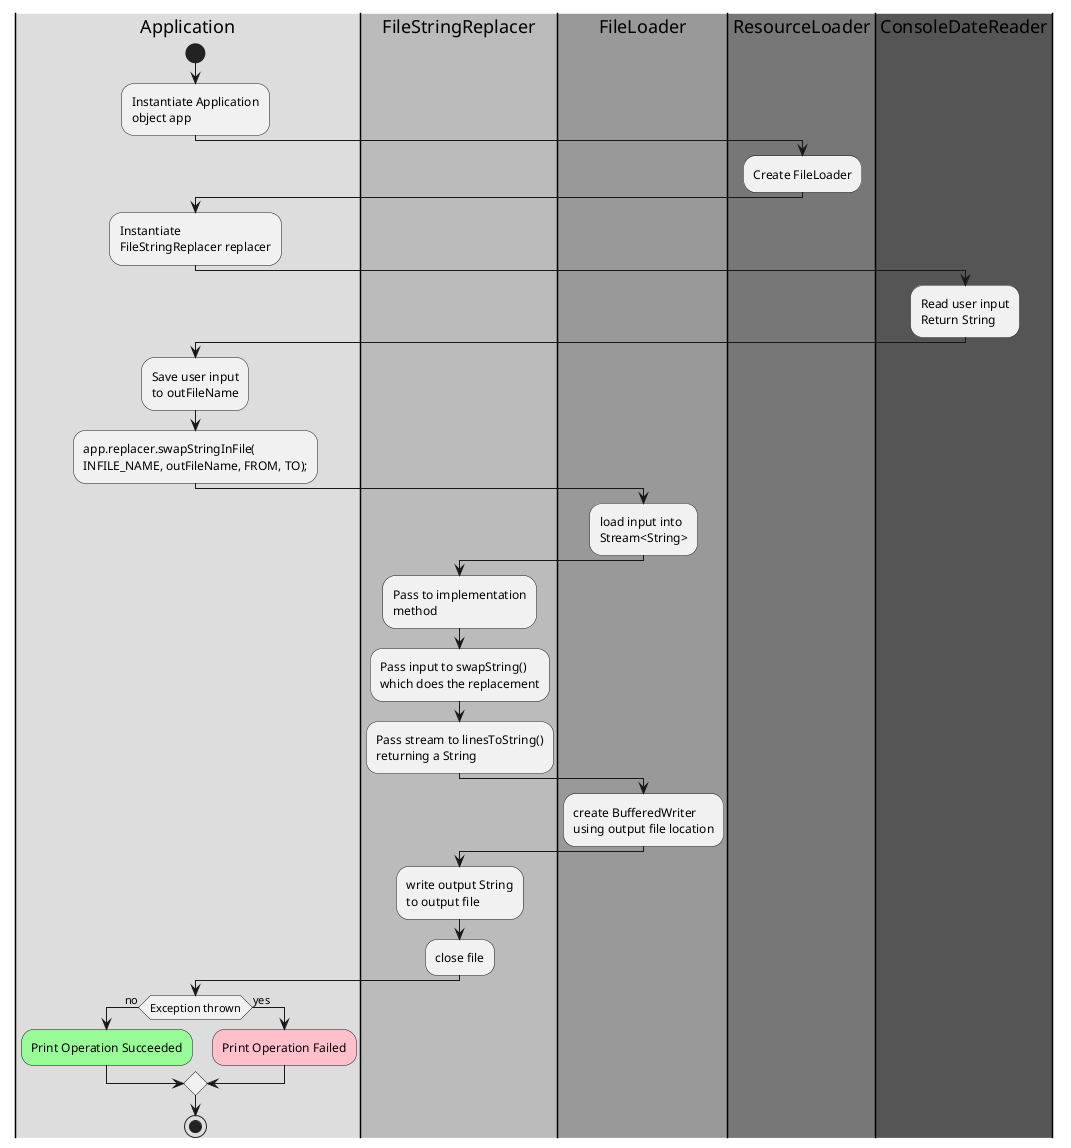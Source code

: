 @startuml

|#DDD|Application|
|#BBB|FileStringReplacer|
|#999999|FileLoader|
|#777777|ResourceLoader|
|#555555|ConsoleDateReader|
|Application|
start
:Instantiate Application
object app;
|ResourceLoader|
:Create FileLoader;
|Application|
:Instantiate
FileStringReplacer replacer;
|ConsoleDateReader|
:Read user input
Return String;
|Application|
:Save user input
to outFileName;
:app.replacer.swapStringInFile(
INFILE_NAME, outFileName, FROM, TO);;
|FileLoader|
:load input into
Stream<String>;
|FileStringReplacer|
:Pass to implementation
method;
:Pass input to swapString()
which does the replacement;
:Pass stream to linesToString()
returning a String;
|FileLoader|
:create BufferedWriter
using output file location;
|FileStringReplacer|
:write output String
to output file;
:close file;
|Application|
if (Exception thrown) then (no)
    #palegreen:Print Operation Succeeded;
else (yes)
    #pink:Print Operation Failed;
endif
stop

@enduml
